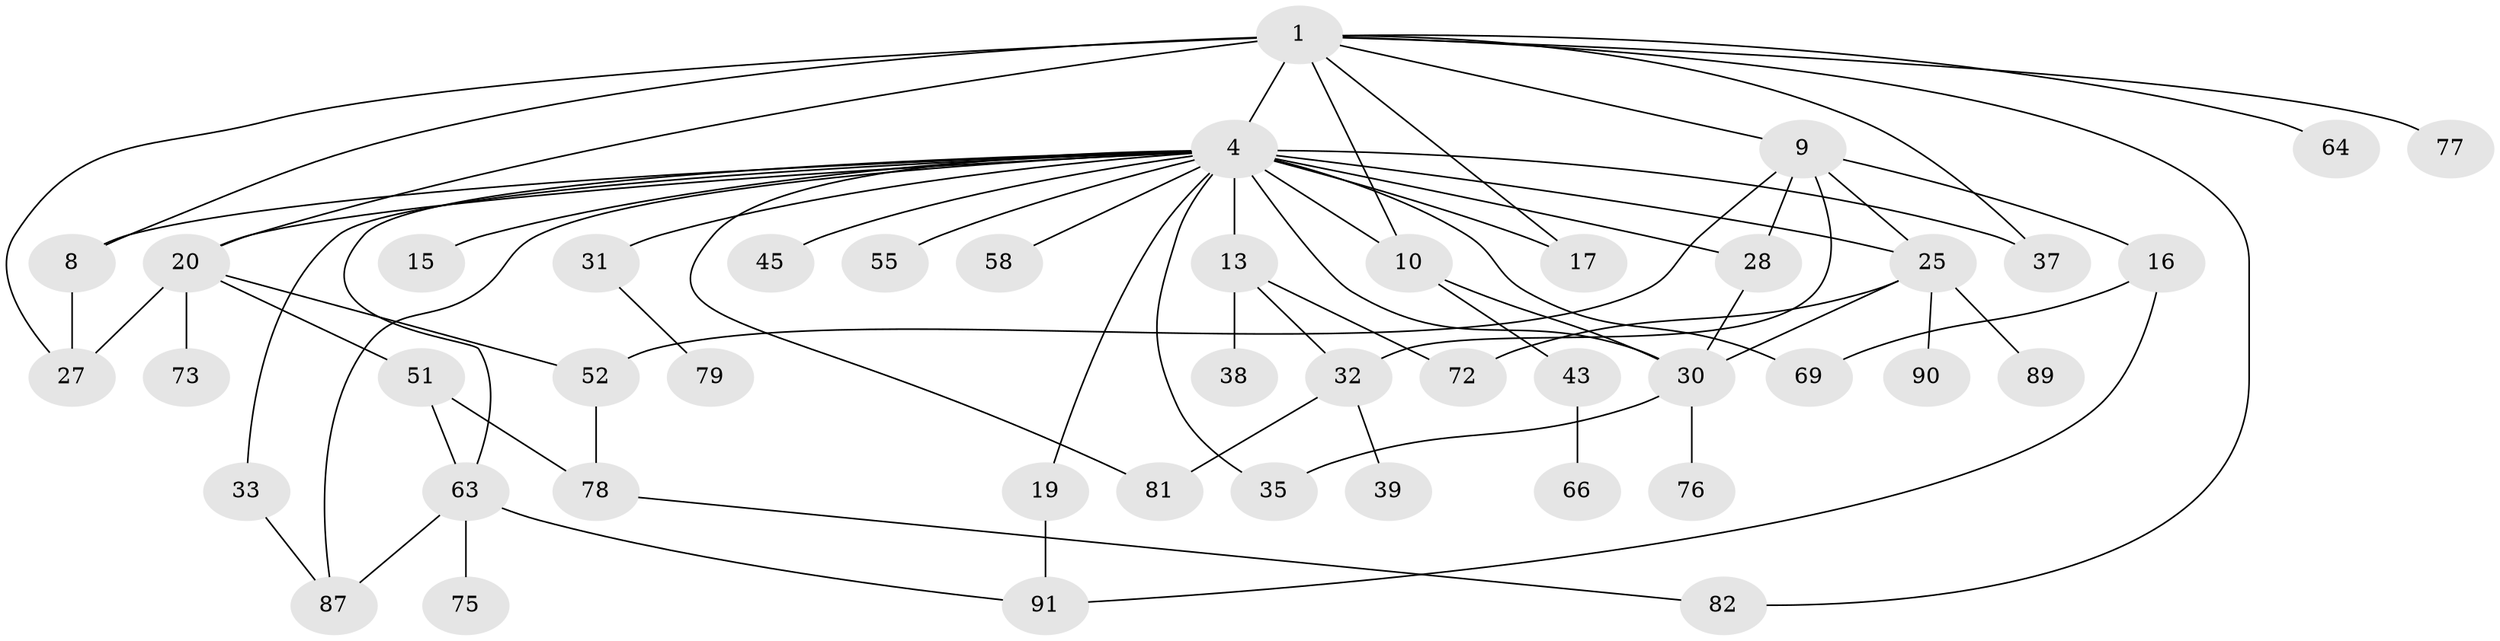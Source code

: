 // original degree distribution, {3: 0.27472527472527475, 7: 0.02197802197802198, 4: 0.14285714285714285, 6: 0.01098901098901099, 5: 0.06593406593406594, 8: 0.01098901098901099, 2: 0.26373626373626374, 1: 0.2087912087912088}
// Generated by graph-tools (version 1.1) at 2025/13/03/09/25 04:13:35]
// undirected, 45 vertices, 69 edges
graph export_dot {
graph [start="1"]
  node [color=gray90,style=filled];
  1 [super="+3+2+6"];
  4 [super="+60+7+5+22"];
  8 [super="+59"];
  9 [super="+12+14+24"];
  10 [super="+21+57+50"];
  13;
  15;
  16;
  17;
  19;
  20 [super="+56+68"];
  25 [super="+49"];
  27 [super="+48"];
  28 [super="+54"];
  30 [super="+67+65+74"];
  31;
  32 [super="+40"];
  33;
  35;
  37;
  38;
  39;
  43;
  45;
  51;
  52;
  55;
  58;
  63;
  64;
  66;
  69;
  72;
  73;
  75;
  76;
  77;
  78;
  79;
  81 [super="+85"];
  82;
  87;
  89;
  90;
  91;
  1 -- 10;
  1 -- 77;
  1 -- 9;
  1 -- 64;
  1 -- 4 [weight=4];
  1 -- 8;
  1 -- 17;
  1 -- 82;
  1 -- 20;
  1 -- 27;
  1 -- 37;
  4 -- 13;
  4 -- 35;
  4 -- 8;
  4 -- 17;
  4 -- 19;
  4 -- 25;
  4 -- 28 [weight=2];
  4 -- 31;
  4 -- 33;
  4 -- 87;
  4 -- 15 [weight=2];
  4 -- 30 [weight=3];
  4 -- 37;
  4 -- 69;
  4 -- 10;
  4 -- 45;
  4 -- 81;
  4 -- 20;
  4 -- 55;
  4 -- 58;
  4 -- 63;
  8 -- 27;
  9 -- 16;
  9 -- 28;
  9 -- 32;
  9 -- 52;
  9 -- 25;
  10 -- 43;
  10 -- 30;
  13 -- 32;
  13 -- 38;
  13 -- 72;
  16 -- 69;
  16 -- 91;
  19 -- 91;
  20 -- 51;
  20 -- 73 [weight=2];
  20 -- 52;
  20 -- 27;
  25 -- 30;
  25 -- 89;
  25 -- 90;
  25 -- 72;
  28 -- 30 [weight=2];
  30 -- 35;
  30 -- 76;
  31 -- 79;
  32 -- 39;
  32 -- 81;
  33 -- 87;
  43 -- 66;
  51 -- 63;
  51 -- 78;
  52 -- 78;
  63 -- 75;
  63 -- 87;
  63 -- 91;
  78 -- 82;
}
